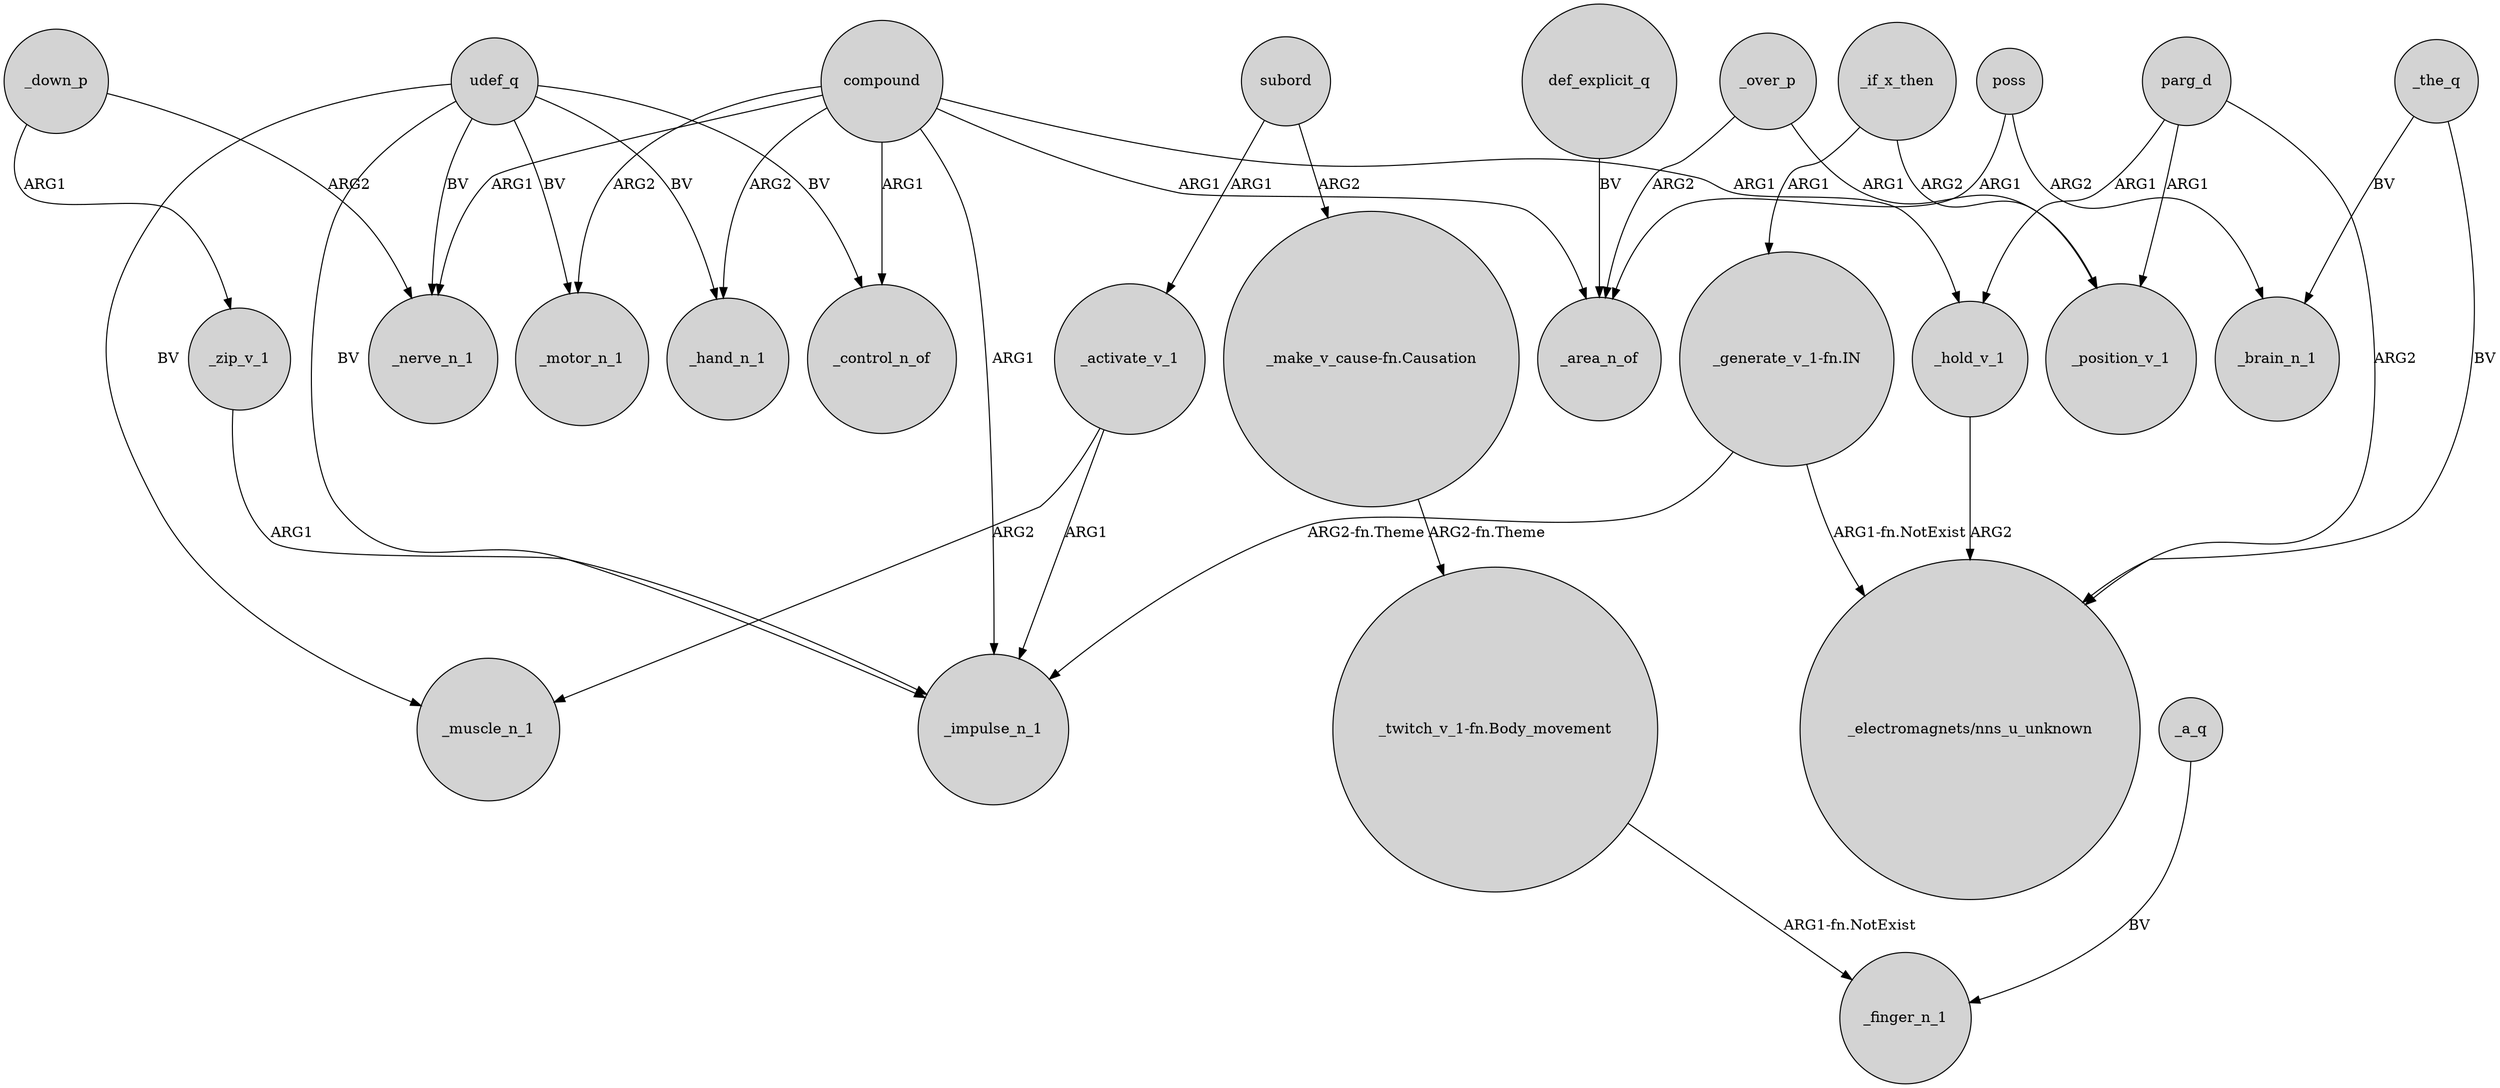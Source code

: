 digraph {
	node [shape=circle style=filled]
	compound -> _motor_n_1 [label=ARG2]
	compound -> _nerve_n_1 [label=ARG1]
	_over_p -> _area_n_of [label=ARG2]
	udef_q -> _muscle_n_1 [label=BV]
	"_make_v_cause-fn.Causation" -> "_twitch_v_1-fn.Body_movement" [label="ARG2-fn.Theme"]
	_if_x_then -> _position_v_1 [label=ARG2]
	udef_q -> _motor_n_1 [label=BV]
	_the_q -> "_electromagnets/nns_u_unknown" [label=BV]
	compound -> _hand_n_1 [label=ARG2]
	"_generate_v_1-fn.IN" -> "_electromagnets/nns_u_unknown" [label="ARG1-fn.NotExist"]
	udef_q -> _control_n_of [label=BV]
	poss -> _brain_n_1 [label=ARG2]
	_activate_v_1 -> _impulse_n_1 [label=ARG1]
	subord -> "_make_v_cause-fn.Causation" [label=ARG2]
	_the_q -> _brain_n_1 [label=BV]
	def_explicit_q -> _area_n_of [label=BV]
	_a_q -> _finger_n_1 [label=BV]
	compound -> _hold_v_1 [label=ARG1]
	udef_q -> _nerve_n_1 [label=BV]
	parg_d -> "_electromagnets/nns_u_unknown" [label=ARG2]
	parg_d -> _hold_v_1 [label=ARG1]
	_down_p -> _nerve_n_1 [label=ARG2]
	_if_x_then -> "_generate_v_1-fn.IN" [label=ARG1]
	udef_q -> _impulse_n_1 [label=BV]
	compound -> _impulse_n_1 [label=ARG1]
	_down_p -> _zip_v_1 [label=ARG1]
	"_twitch_v_1-fn.Body_movement" -> _finger_n_1 [label="ARG1-fn.NotExist"]
	compound -> _control_n_of [label=ARG1]
	_over_p -> _position_v_1 [label=ARG1]
	udef_q -> _hand_n_1 [label=BV]
	subord -> _activate_v_1 [label=ARG1]
	_hold_v_1 -> "_electromagnets/nns_u_unknown" [label=ARG2]
	"_generate_v_1-fn.IN" -> _impulse_n_1 [label="ARG2-fn.Theme"]
	poss -> _area_n_of [label=ARG1]
	parg_d -> _position_v_1 [label=ARG1]
	_activate_v_1 -> _muscle_n_1 [label=ARG2]
	_zip_v_1 -> _impulse_n_1 [label=ARG1]
	compound -> _area_n_of [label=ARG1]
}
